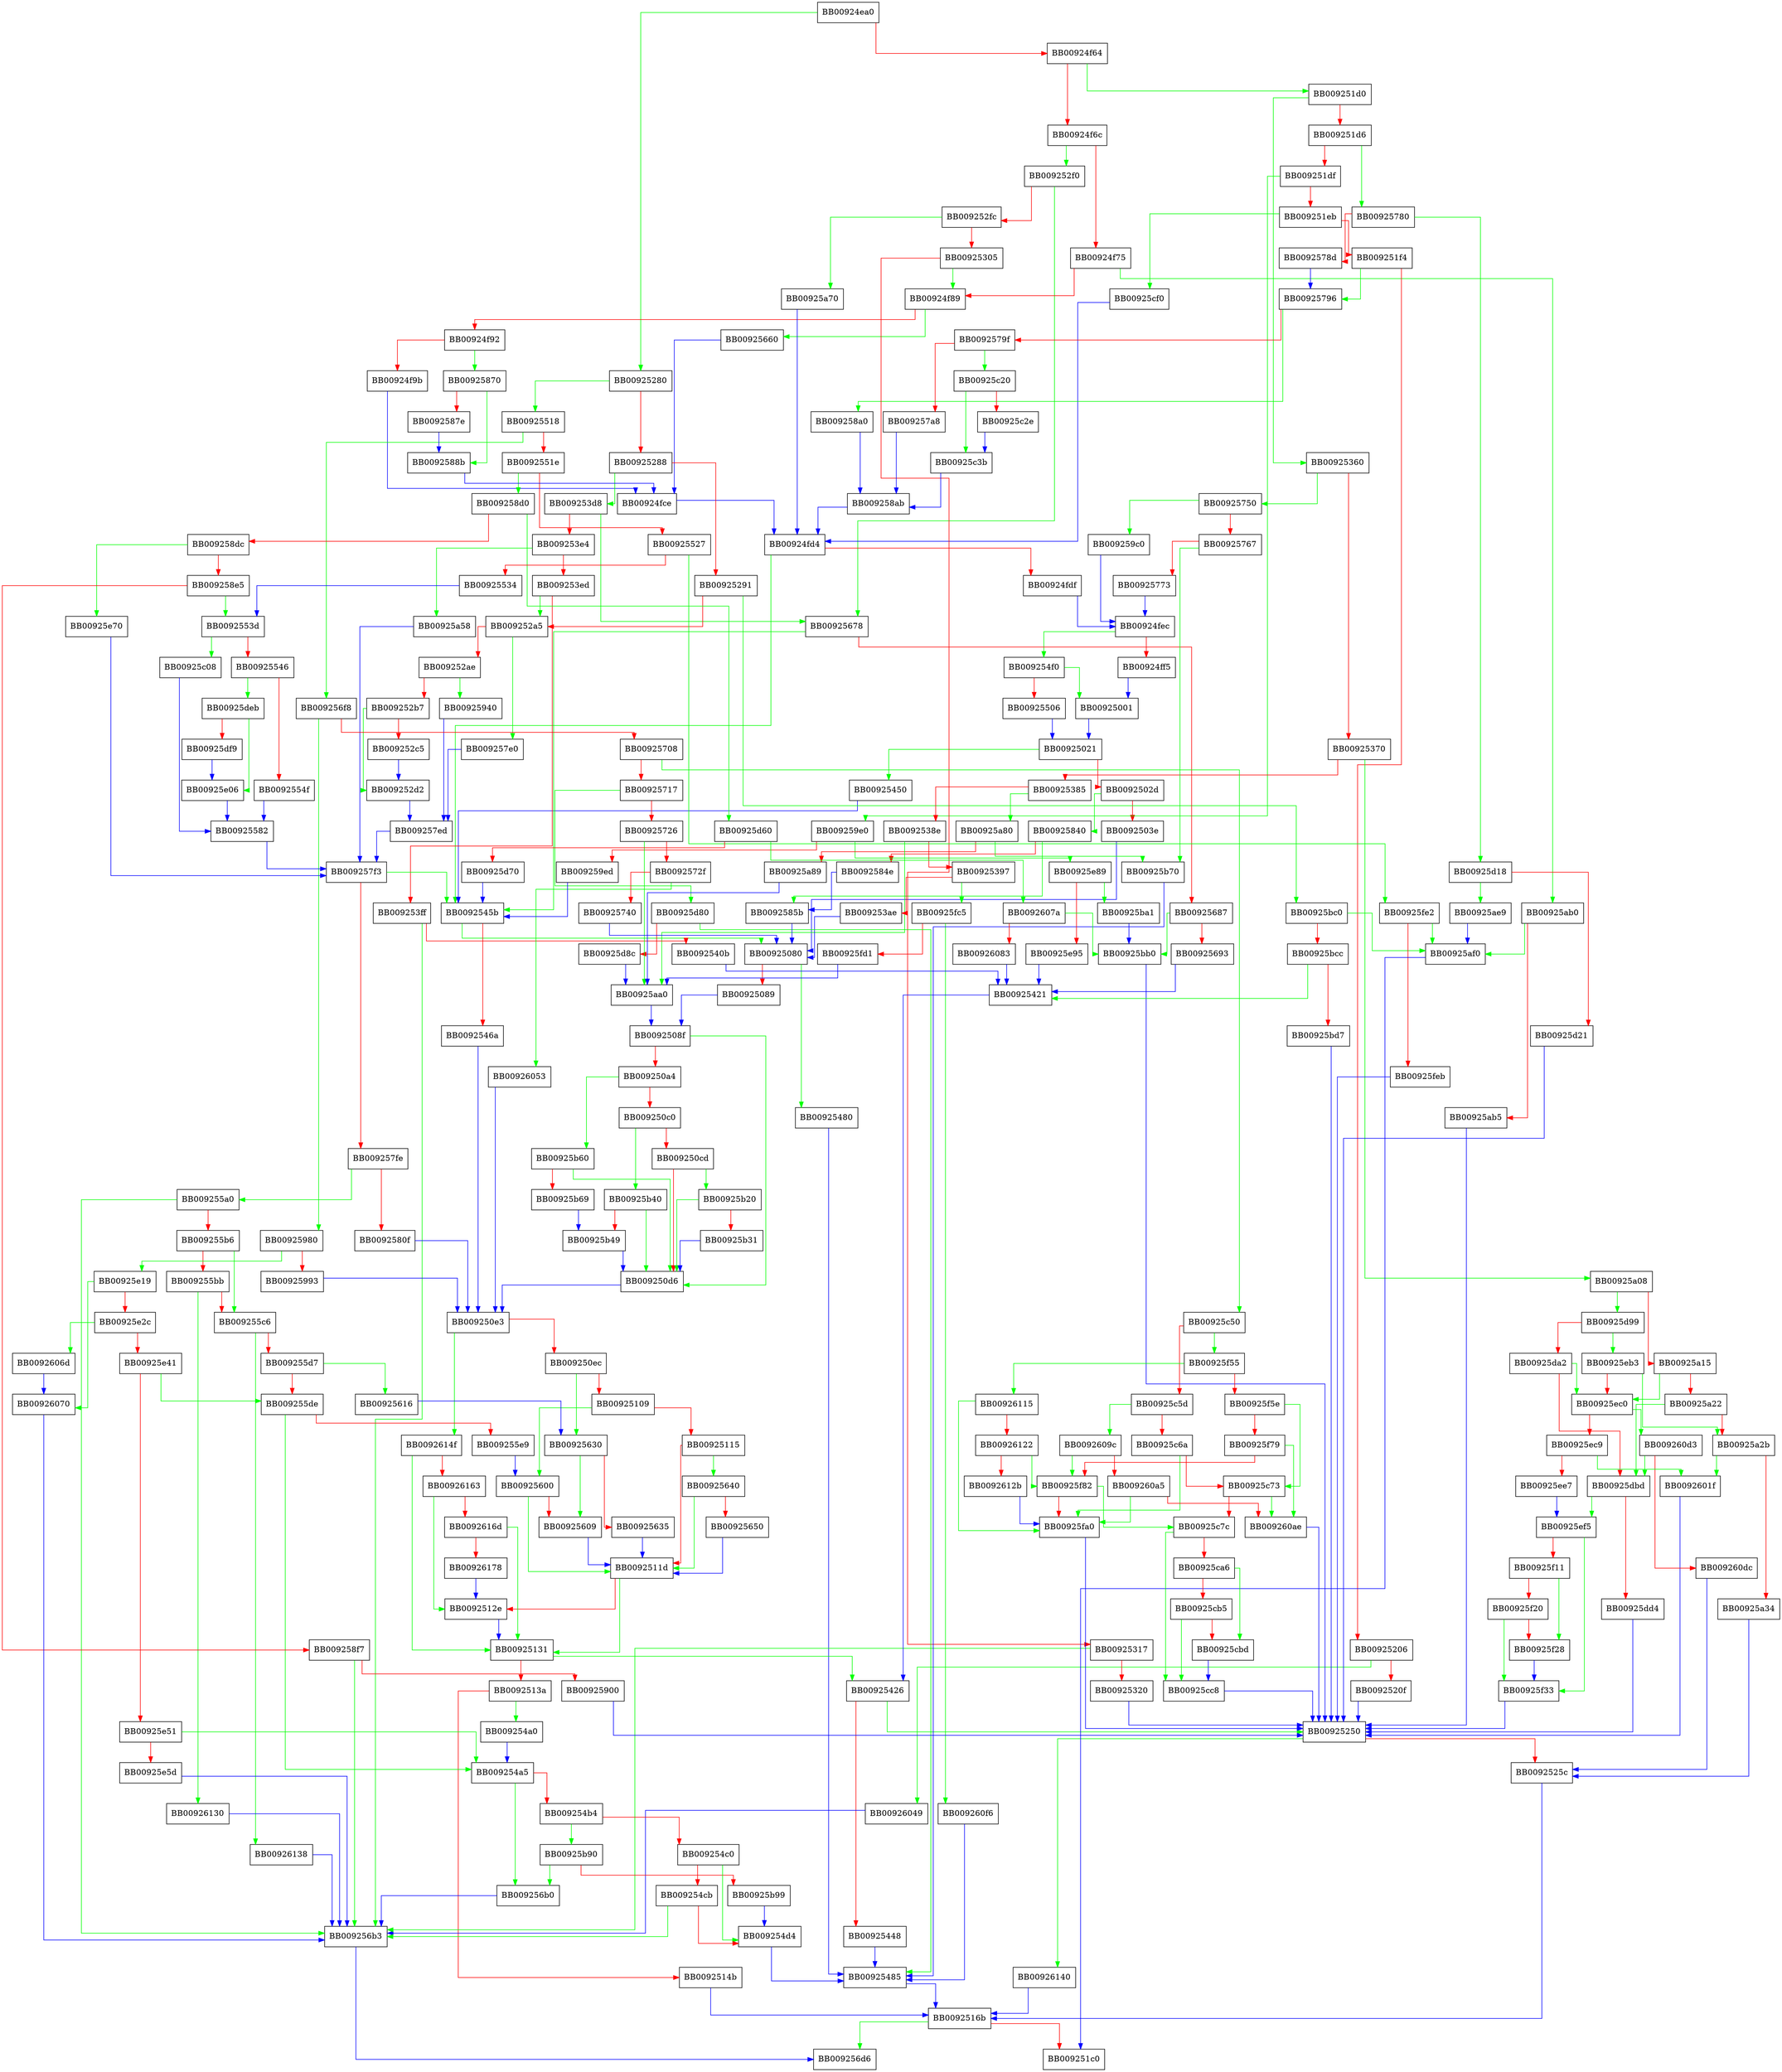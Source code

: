 digraph __addtf3 {
  node [shape="box"];
  graph [splines=ortho];
  BB00924ea0 -> BB00925280 [color="green"];
  BB00924ea0 -> BB00924f64 [color="red"];
  BB00924f64 -> BB009251d0 [color="green"];
  BB00924f64 -> BB00924f6c [color="red"];
  BB00924f6c -> BB009252f0 [color="green"];
  BB00924f6c -> BB00924f75 [color="red"];
  BB00924f75 -> BB00925ab0 [color="green"];
  BB00924f75 -> BB00924f89 [color="red"];
  BB00924f89 -> BB00925660 [color="green"];
  BB00924f89 -> BB00924f92 [color="red"];
  BB00924f92 -> BB00925870 [color="green"];
  BB00924f92 -> BB00924f9b [color="red"];
  BB00924f9b -> BB00924fce [color="blue"];
  BB00924fce -> BB00924fd4 [color="blue"];
  BB00924fd4 -> BB0092545b [color="green"];
  BB00924fd4 -> BB00924fdf [color="red"];
  BB00924fdf -> BB00924fec [color="blue"];
  BB00924fec -> BB009254f0 [color="green"];
  BB00924fec -> BB00924ff5 [color="red"];
  BB00924ff5 -> BB00925001 [color="blue"];
  BB00925001 -> BB00925021 [color="blue"];
  BB00925021 -> BB00925450 [color="green"];
  BB00925021 -> BB0092502d [color="red"];
  BB0092502d -> BB00925840 [color="green"];
  BB0092502d -> BB0092503e [color="red"];
  BB0092503e -> BB00925080 [color="blue"];
  BB00925080 -> BB00925480 [color="green"];
  BB00925080 -> BB00925089 [color="red"];
  BB00925089 -> BB0092508f [color="blue"];
  BB0092508f -> BB009250d6 [color="green"];
  BB0092508f -> BB009250a4 [color="red"];
  BB009250a4 -> BB00925b60 [color="green"];
  BB009250a4 -> BB009250c0 [color="red"];
  BB009250c0 -> BB00925b40 [color="green"];
  BB009250c0 -> BB009250cd [color="red"];
  BB009250cd -> BB00925b20 [color="green"];
  BB009250cd -> BB009250d6 [color="red"];
  BB009250d6 -> BB009250e3 [color="blue"];
  BB009250e3 -> BB0092614f [color="green"];
  BB009250e3 -> BB009250ec [color="red"];
  BB009250ec -> BB00925630 [color="green"];
  BB009250ec -> BB00925109 [color="red"];
  BB00925109 -> BB00925600 [color="green"];
  BB00925109 -> BB00925115 [color="red"];
  BB00925115 -> BB00925640 [color="green"];
  BB00925115 -> BB0092511d [color="red"];
  BB0092511d -> BB00925131 [color="green"];
  BB0092511d -> BB0092512e [color="red"];
  BB0092512e -> BB00925131 [color="blue"];
  BB00925131 -> BB00925426 [color="green"];
  BB00925131 -> BB0092513a [color="red"];
  BB0092513a -> BB009254a0 [color="green"];
  BB0092513a -> BB0092514b [color="red"];
  BB0092514b -> BB0092516b [color="blue"];
  BB0092516b -> BB009256d6 [color="green"];
  BB0092516b -> BB009251c0 [color="red"];
  BB009251d0 -> BB00925360 [color="green"];
  BB009251d0 -> BB009251d6 [color="red"];
  BB009251d6 -> BB00925780 [color="green"];
  BB009251d6 -> BB009251df [color="red"];
  BB009251df -> BB009259e0 [color="green"];
  BB009251df -> BB009251eb [color="red"];
  BB009251eb -> BB00925cf0 [color="green"];
  BB009251eb -> BB009251f4 [color="red"];
  BB009251f4 -> BB00925796 [color="green"];
  BB009251f4 -> BB00925206 [color="red"];
  BB00925206 -> BB00926049 [color="green"];
  BB00925206 -> BB0092520f [color="red"];
  BB0092520f -> BB00925250 [color="blue"];
  BB00925250 -> BB00926140 [color="green"];
  BB00925250 -> BB0092525c [color="red"];
  BB0092525c -> BB0092516b [color="blue"];
  BB00925280 -> BB00925518 [color="green"];
  BB00925280 -> BB00925288 [color="red"];
  BB00925288 -> BB009253d8 [color="green"];
  BB00925288 -> BB00925291 [color="red"];
  BB00925291 -> BB00925bc0 [color="green"];
  BB00925291 -> BB009252a5 [color="red"];
  BB009252a5 -> BB009257e0 [color="green"];
  BB009252a5 -> BB009252ae [color="red"];
  BB009252ae -> BB00925940 [color="green"];
  BB009252ae -> BB009252b7 [color="red"];
  BB009252b7 -> BB009252d2 [color="green"];
  BB009252b7 -> BB009252c5 [color="red"];
  BB009252c5 -> BB009252d2 [color="blue"];
  BB009252d2 -> BB009257ed [color="blue"];
  BB009252f0 -> BB00925678 [color="green"];
  BB009252f0 -> BB009252fc [color="red"];
  BB009252fc -> BB00925a70 [color="green"];
  BB009252fc -> BB00925305 [color="red"];
  BB00925305 -> BB00924f89 [color="green"];
  BB00925305 -> BB00925317 [color="red"];
  BB00925317 -> BB009256b3 [color="green"];
  BB00925317 -> BB00925320 [color="red"];
  BB00925320 -> BB00925250 [color="blue"];
  BB00925360 -> BB00925750 [color="green"];
  BB00925360 -> BB00925370 [color="red"];
  BB00925370 -> BB00925a08 [color="green"];
  BB00925370 -> BB00925385 [color="red"];
  BB00925385 -> BB00925a80 [color="green"];
  BB00925385 -> BB0092538e [color="red"];
  BB0092538e -> BB00925aa0 [color="green"];
  BB0092538e -> BB00925397 [color="red"];
  BB00925397 -> BB00925fc5 [color="green"];
  BB00925397 -> BB009253ae [color="red"];
  BB009253ae -> BB00925080 [color="blue"];
  BB009253d8 -> BB00925678 [color="green"];
  BB009253d8 -> BB009253e4 [color="red"];
  BB009253e4 -> BB00925a58 [color="green"];
  BB009253e4 -> BB009253ed [color="red"];
  BB009253ed -> BB009252a5 [color="green"];
  BB009253ed -> BB009253ff [color="red"];
  BB009253ff -> BB009256b3 [color="green"];
  BB009253ff -> BB0092540b [color="red"];
  BB0092540b -> BB00925421 [color="blue"];
  BB00925421 -> BB00925426 [color="blue"];
  BB00925426 -> BB00925250 [color="green"];
  BB00925426 -> BB00925448 [color="red"];
  BB00925448 -> BB00925485 [color="blue"];
  BB00925450 -> BB0092545b [color="blue"];
  BB0092545b -> BB00925080 [color="green"];
  BB0092545b -> BB0092546a [color="red"];
  BB0092546a -> BB009250e3 [color="blue"];
  BB00925480 -> BB00925485 [color="blue"];
  BB00925485 -> BB0092516b [color="blue"];
  BB009254a0 -> BB009254a5 [color="blue"];
  BB009254a5 -> BB009256b0 [color="green"];
  BB009254a5 -> BB009254b4 [color="red"];
  BB009254b4 -> BB00925b90 [color="green"];
  BB009254b4 -> BB009254c0 [color="red"];
  BB009254c0 -> BB009254d4 [color="green"];
  BB009254c0 -> BB009254cb [color="red"];
  BB009254cb -> BB009256b3 [color="green"];
  BB009254cb -> BB009254d4 [color="red"];
  BB009254d4 -> BB00925485 [color="blue"];
  BB009254f0 -> BB00925001 [color="green"];
  BB009254f0 -> BB00925506 [color="red"];
  BB00925506 -> BB00925021 [color="blue"];
  BB00925518 -> BB009256f8 [color="green"];
  BB00925518 -> BB0092551e [color="red"];
  BB0092551e -> BB009258d0 [color="green"];
  BB0092551e -> BB00925527 [color="red"];
  BB00925527 -> BB00925fe2 [color="green"];
  BB00925527 -> BB00925534 [color="red"];
  BB00925534 -> BB0092553d [color="blue"];
  BB0092553d -> BB00925c08 [color="green"];
  BB0092553d -> BB00925546 [color="red"];
  BB00925546 -> BB00925deb [color="green"];
  BB00925546 -> BB0092554f [color="red"];
  BB0092554f -> BB00925582 [color="blue"];
  BB00925582 -> BB009257f3 [color="blue"];
  BB009255a0 -> BB009256b3 [color="green"];
  BB009255a0 -> BB009255b6 [color="red"];
  BB009255b6 -> BB009255c6 [color="green"];
  BB009255b6 -> BB009255bb [color="red"];
  BB009255bb -> BB00926130 [color="green"];
  BB009255bb -> BB009255c6 [color="red"];
  BB009255c6 -> BB00926138 [color="green"];
  BB009255c6 -> BB009255d7 [color="red"];
  BB009255d7 -> BB00925616 [color="green"];
  BB009255d7 -> BB009255de [color="red"];
  BB009255de -> BB009254a5 [color="green"];
  BB009255de -> BB009255e9 [color="red"];
  BB009255e9 -> BB00925600 [color="blue"];
  BB00925600 -> BB0092511d [color="green"];
  BB00925600 -> BB00925609 [color="red"];
  BB00925609 -> BB0092511d [color="blue"];
  BB00925616 -> BB00925630 [color="blue"];
  BB00925630 -> BB00925609 [color="green"];
  BB00925630 -> BB00925635 [color="red"];
  BB00925635 -> BB0092511d [color="blue"];
  BB00925640 -> BB0092511d [color="green"];
  BB00925640 -> BB00925650 [color="red"];
  BB00925650 -> BB0092511d [color="blue"];
  BB00925660 -> BB00924fce [color="blue"];
  BB00925678 -> BB0092545b [color="green"];
  BB00925678 -> BB00925687 [color="red"];
  BB00925687 -> BB00925bb0 [color="green"];
  BB00925687 -> BB00925693 [color="red"];
  BB00925693 -> BB00925421 [color="blue"];
  BB009256b0 -> BB009256b3 [color="blue"];
  BB009256b3 -> BB009256d6 [color="blue"];
  BB009256f8 -> BB00925980 [color="green"];
  BB009256f8 -> BB00925708 [color="red"];
  BB00925708 -> BB00925c50 [color="green"];
  BB00925708 -> BB00925717 [color="red"];
  BB00925717 -> BB00925d80 [color="green"];
  BB00925717 -> BB00925726 [color="red"];
  BB00925726 -> BB00925aa0 [color="green"];
  BB00925726 -> BB0092572f [color="red"];
  BB0092572f -> BB00926053 [color="green"];
  BB0092572f -> BB00925740 [color="red"];
  BB00925740 -> BB00925080 [color="blue"];
  BB00925750 -> BB009259c0 [color="green"];
  BB00925750 -> BB00925767 [color="red"];
  BB00925767 -> BB00925b70 [color="green"];
  BB00925767 -> BB00925773 [color="red"];
  BB00925773 -> BB00924fec [color="blue"];
  BB00925780 -> BB00925d18 [color="green"];
  BB00925780 -> BB0092578d [color="red"];
  BB0092578d -> BB00925796 [color="blue"];
  BB00925796 -> BB009258a0 [color="green"];
  BB00925796 -> BB0092579f [color="red"];
  BB0092579f -> BB00925c20 [color="green"];
  BB0092579f -> BB009257a8 [color="red"];
  BB009257a8 -> BB009258ab [color="blue"];
  BB009257e0 -> BB009257ed [color="blue"];
  BB009257ed -> BB009257f3 [color="blue"];
  BB009257f3 -> BB0092545b [color="green"];
  BB009257f3 -> BB009257fe [color="red"];
  BB009257fe -> BB009255a0 [color="green"];
  BB009257fe -> BB0092580f [color="red"];
  BB0092580f -> BB009250e3 [color="blue"];
  BB00925840 -> BB0092585b [color="green"];
  BB00925840 -> BB0092584e [color="red"];
  BB0092584e -> BB0092585b [color="blue"];
  BB0092585b -> BB00925080 [color="blue"];
  BB00925870 -> BB0092588b [color="green"];
  BB00925870 -> BB0092587e [color="red"];
  BB0092587e -> BB0092588b [color="blue"];
  BB0092588b -> BB00924fce [color="blue"];
  BB009258a0 -> BB009258ab [color="blue"];
  BB009258ab -> BB00924fd4 [color="blue"];
  BB009258d0 -> BB00925d60 [color="green"];
  BB009258d0 -> BB009258dc [color="red"];
  BB009258dc -> BB00925e70 [color="green"];
  BB009258dc -> BB009258e5 [color="red"];
  BB009258e5 -> BB0092553d [color="green"];
  BB009258e5 -> BB009258f7 [color="red"];
  BB009258f7 -> BB009256b3 [color="green"];
  BB009258f7 -> BB00925900 [color="red"];
  BB00925900 -> BB00925250 [color="blue"];
  BB00925940 -> BB009257ed [color="blue"];
  BB00925980 -> BB00925e19 [color="green"];
  BB00925980 -> BB00925993 [color="red"];
  BB00925993 -> BB009250e3 [color="blue"];
  BB009259c0 -> BB00924fec [color="blue"];
  BB009259e0 -> BB00925e89 [color="green"];
  BB009259e0 -> BB009259ed [color="red"];
  BB009259ed -> BB0092545b [color="blue"];
  BB00925a08 -> BB00925d99 [color="green"];
  BB00925a08 -> BB00925a15 [color="red"];
  BB00925a15 -> BB00925ec0 [color="green"];
  BB00925a15 -> BB00925a22 [color="red"];
  BB00925a22 -> BB00925dbd [color="green"];
  BB00925a22 -> BB00925a2b [color="red"];
  BB00925a2b -> BB0092601f [color="green"];
  BB00925a2b -> BB00925a34 [color="red"];
  BB00925a34 -> BB0092525c [color="blue"];
  BB00925a58 -> BB009257f3 [color="blue"];
  BB00925a70 -> BB00924fd4 [color="blue"];
  BB00925a80 -> BB00925b70 [color="green"];
  BB00925a80 -> BB00925a89 [color="red"];
  BB00925a89 -> BB00925aa0 [color="blue"];
  BB00925aa0 -> BB0092508f [color="blue"];
  BB00925ab0 -> BB00925af0 [color="green"];
  BB00925ab0 -> BB00925ab5 [color="red"];
  BB00925ab5 -> BB00925250 [color="blue"];
  BB00925ae9 -> BB00925af0 [color="blue"];
  BB00925af0 -> BB009251c0 [color="blue"];
  BB00925b20 -> BB009250d6 [color="green"];
  BB00925b20 -> BB00925b31 [color="red"];
  BB00925b31 -> BB009250d6 [color="blue"];
  BB00925b40 -> BB009250d6 [color="green"];
  BB00925b40 -> BB00925b49 [color="red"];
  BB00925b49 -> BB009250d6 [color="blue"];
  BB00925b60 -> BB009250d6 [color="green"];
  BB00925b60 -> BB00925b69 [color="red"];
  BB00925b69 -> BB00925b49 [color="blue"];
  BB00925b70 -> BB00925485 [color="blue"];
  BB00925b90 -> BB009256b0 [color="green"];
  BB00925b90 -> BB00925b99 [color="red"];
  BB00925b99 -> BB009254d4 [color="blue"];
  BB00925ba1 -> BB00925bb0 [color="blue"];
  BB00925bb0 -> BB00925250 [color="blue"];
  BB00925bc0 -> BB00925af0 [color="green"];
  BB00925bc0 -> BB00925bcc [color="red"];
  BB00925bcc -> BB00925421 [color="green"];
  BB00925bcc -> BB00925bd7 [color="red"];
  BB00925bd7 -> BB00925250 [color="blue"];
  BB00925c08 -> BB00925582 [color="blue"];
  BB00925c20 -> BB00925c3b [color="green"];
  BB00925c20 -> BB00925c2e [color="red"];
  BB00925c2e -> BB00925c3b [color="blue"];
  BB00925c3b -> BB009258ab [color="blue"];
  BB00925c50 -> BB00925f55 [color="green"];
  BB00925c50 -> BB00925c5d [color="red"];
  BB00925c5d -> BB0092609c [color="green"];
  BB00925c5d -> BB00925c6a [color="red"];
  BB00925c6a -> BB00925fa0 [color="green"];
  BB00925c6a -> BB00925c73 [color="red"];
  BB00925c73 -> BB009260ae [color="green"];
  BB00925c73 -> BB00925c7c [color="red"];
  BB00925c7c -> BB00925cc8 [color="green"];
  BB00925c7c -> BB00925ca6 [color="red"];
  BB00925ca6 -> BB00925cbd [color="green"];
  BB00925ca6 -> BB00925cb5 [color="red"];
  BB00925cb5 -> BB00925cc8 [color="green"];
  BB00925cb5 -> BB00925cbd [color="red"];
  BB00925cbd -> BB00925cc8 [color="blue"];
  BB00925cc8 -> BB00925250 [color="blue"];
  BB00925cf0 -> BB00924fd4 [color="blue"];
  BB00925d18 -> BB00925ae9 [color="green"];
  BB00925d18 -> BB00925d21 [color="red"];
  BB00925d21 -> BB00925250 [color="blue"];
  BB00925d60 -> BB0092607a [color="green"];
  BB00925d60 -> BB00925d70 [color="red"];
  BB00925d70 -> BB0092545b [color="blue"];
  BB00925d80 -> BB00925485 [color="green"];
  BB00925d80 -> BB00925d8c [color="red"];
  BB00925d8c -> BB00925aa0 [color="blue"];
  BB00925d99 -> BB00925eb3 [color="green"];
  BB00925d99 -> BB00925da2 [color="red"];
  BB00925da2 -> BB00925ec0 [color="green"];
  BB00925da2 -> BB00925dbd [color="red"];
  BB00925dbd -> BB00925ef5 [color="green"];
  BB00925dbd -> BB00925dd4 [color="red"];
  BB00925dd4 -> BB00925250 [color="blue"];
  BB00925deb -> BB00925e06 [color="green"];
  BB00925deb -> BB00925df9 [color="red"];
  BB00925df9 -> BB00925e06 [color="blue"];
  BB00925e06 -> BB00925582 [color="blue"];
  BB00925e19 -> BB00926070 [color="green"];
  BB00925e19 -> BB00925e2c [color="red"];
  BB00925e2c -> BB0092606d [color="green"];
  BB00925e2c -> BB00925e41 [color="red"];
  BB00925e41 -> BB009255de [color="green"];
  BB00925e41 -> BB00925e51 [color="red"];
  BB00925e51 -> BB009254a5 [color="green"];
  BB00925e51 -> BB00925e5d [color="red"];
  BB00925e5d -> BB009256b3 [color="blue"];
  BB00925e70 -> BB009257f3 [color="blue"];
  BB00925e89 -> BB00925ba1 [color="green"];
  BB00925e89 -> BB00925e95 [color="red"];
  BB00925e95 -> BB00925421 [color="blue"];
  BB00925eb3 -> BB00925a2b [color="green"];
  BB00925eb3 -> BB00925ec0 [color="red"];
  BB00925ec0 -> BB009260d3 [color="green"];
  BB00925ec0 -> BB00925ec9 [color="red"];
  BB00925ec9 -> BB0092601f [color="green"];
  BB00925ec9 -> BB00925ee7 [color="red"];
  BB00925ee7 -> BB00925ef5 [color="blue"];
  BB00925ef5 -> BB00925f33 [color="green"];
  BB00925ef5 -> BB00925f11 [color="red"];
  BB00925f11 -> BB00925f28 [color="green"];
  BB00925f11 -> BB00925f20 [color="red"];
  BB00925f20 -> BB00925f33 [color="green"];
  BB00925f20 -> BB00925f28 [color="red"];
  BB00925f28 -> BB00925f33 [color="blue"];
  BB00925f33 -> BB00925250 [color="blue"];
  BB00925f55 -> BB00926115 [color="green"];
  BB00925f55 -> BB00925f5e [color="red"];
  BB00925f5e -> BB00925c73 [color="green"];
  BB00925f5e -> BB00925f79 [color="red"];
  BB00925f79 -> BB009260ae [color="green"];
  BB00925f79 -> BB00925f82 [color="red"];
  BB00925f82 -> BB00925c7c [color="green"];
  BB00925f82 -> BB00925fa0 [color="red"];
  BB00925fa0 -> BB00925250 [color="blue"];
  BB00925fc5 -> BB009260f6 [color="green"];
  BB00925fc5 -> BB00925fd1 [color="red"];
  BB00925fd1 -> BB00925aa0 [color="blue"];
  BB00925fe2 -> BB00925af0 [color="green"];
  BB00925fe2 -> BB00925feb [color="red"];
  BB00925feb -> BB00925250 [color="blue"];
  BB0092601f -> BB00925250 [color="blue"];
  BB00926049 -> BB009256b3 [color="blue"];
  BB00926053 -> BB009250e3 [color="blue"];
  BB0092606d -> BB00926070 [color="blue"];
  BB00926070 -> BB009256b3 [color="blue"];
  BB0092607a -> BB00925bb0 [color="green"];
  BB0092607a -> BB00926083 [color="red"];
  BB00926083 -> BB00925421 [color="blue"];
  BB0092609c -> BB00925f82 [color="green"];
  BB0092609c -> BB009260a5 [color="red"];
  BB009260a5 -> BB00925fa0 [color="green"];
  BB009260a5 -> BB009260ae [color="red"];
  BB009260ae -> BB00925250 [color="blue"];
  BB009260d3 -> BB00925dbd [color="green"];
  BB009260d3 -> BB009260dc [color="red"];
  BB009260dc -> BB0092525c [color="blue"];
  BB009260f6 -> BB00925485 [color="blue"];
  BB00926115 -> BB00925fa0 [color="green"];
  BB00926115 -> BB00926122 [color="red"];
  BB00926122 -> BB00925f82 [color="green"];
  BB00926122 -> BB0092612b [color="red"];
  BB0092612b -> BB00925fa0 [color="blue"];
  BB00926130 -> BB009256b3 [color="blue"];
  BB00926138 -> BB009256b3 [color="blue"];
  BB00926140 -> BB0092516b [color="blue"];
  BB0092614f -> BB00925131 [color="green"];
  BB0092614f -> BB00926163 [color="red"];
  BB00926163 -> BB0092512e [color="green"];
  BB00926163 -> BB0092616d [color="red"];
  BB0092616d -> BB00925131 [color="green"];
  BB0092616d -> BB00926178 [color="red"];
  BB00926178 -> BB0092512e [color="blue"];
}